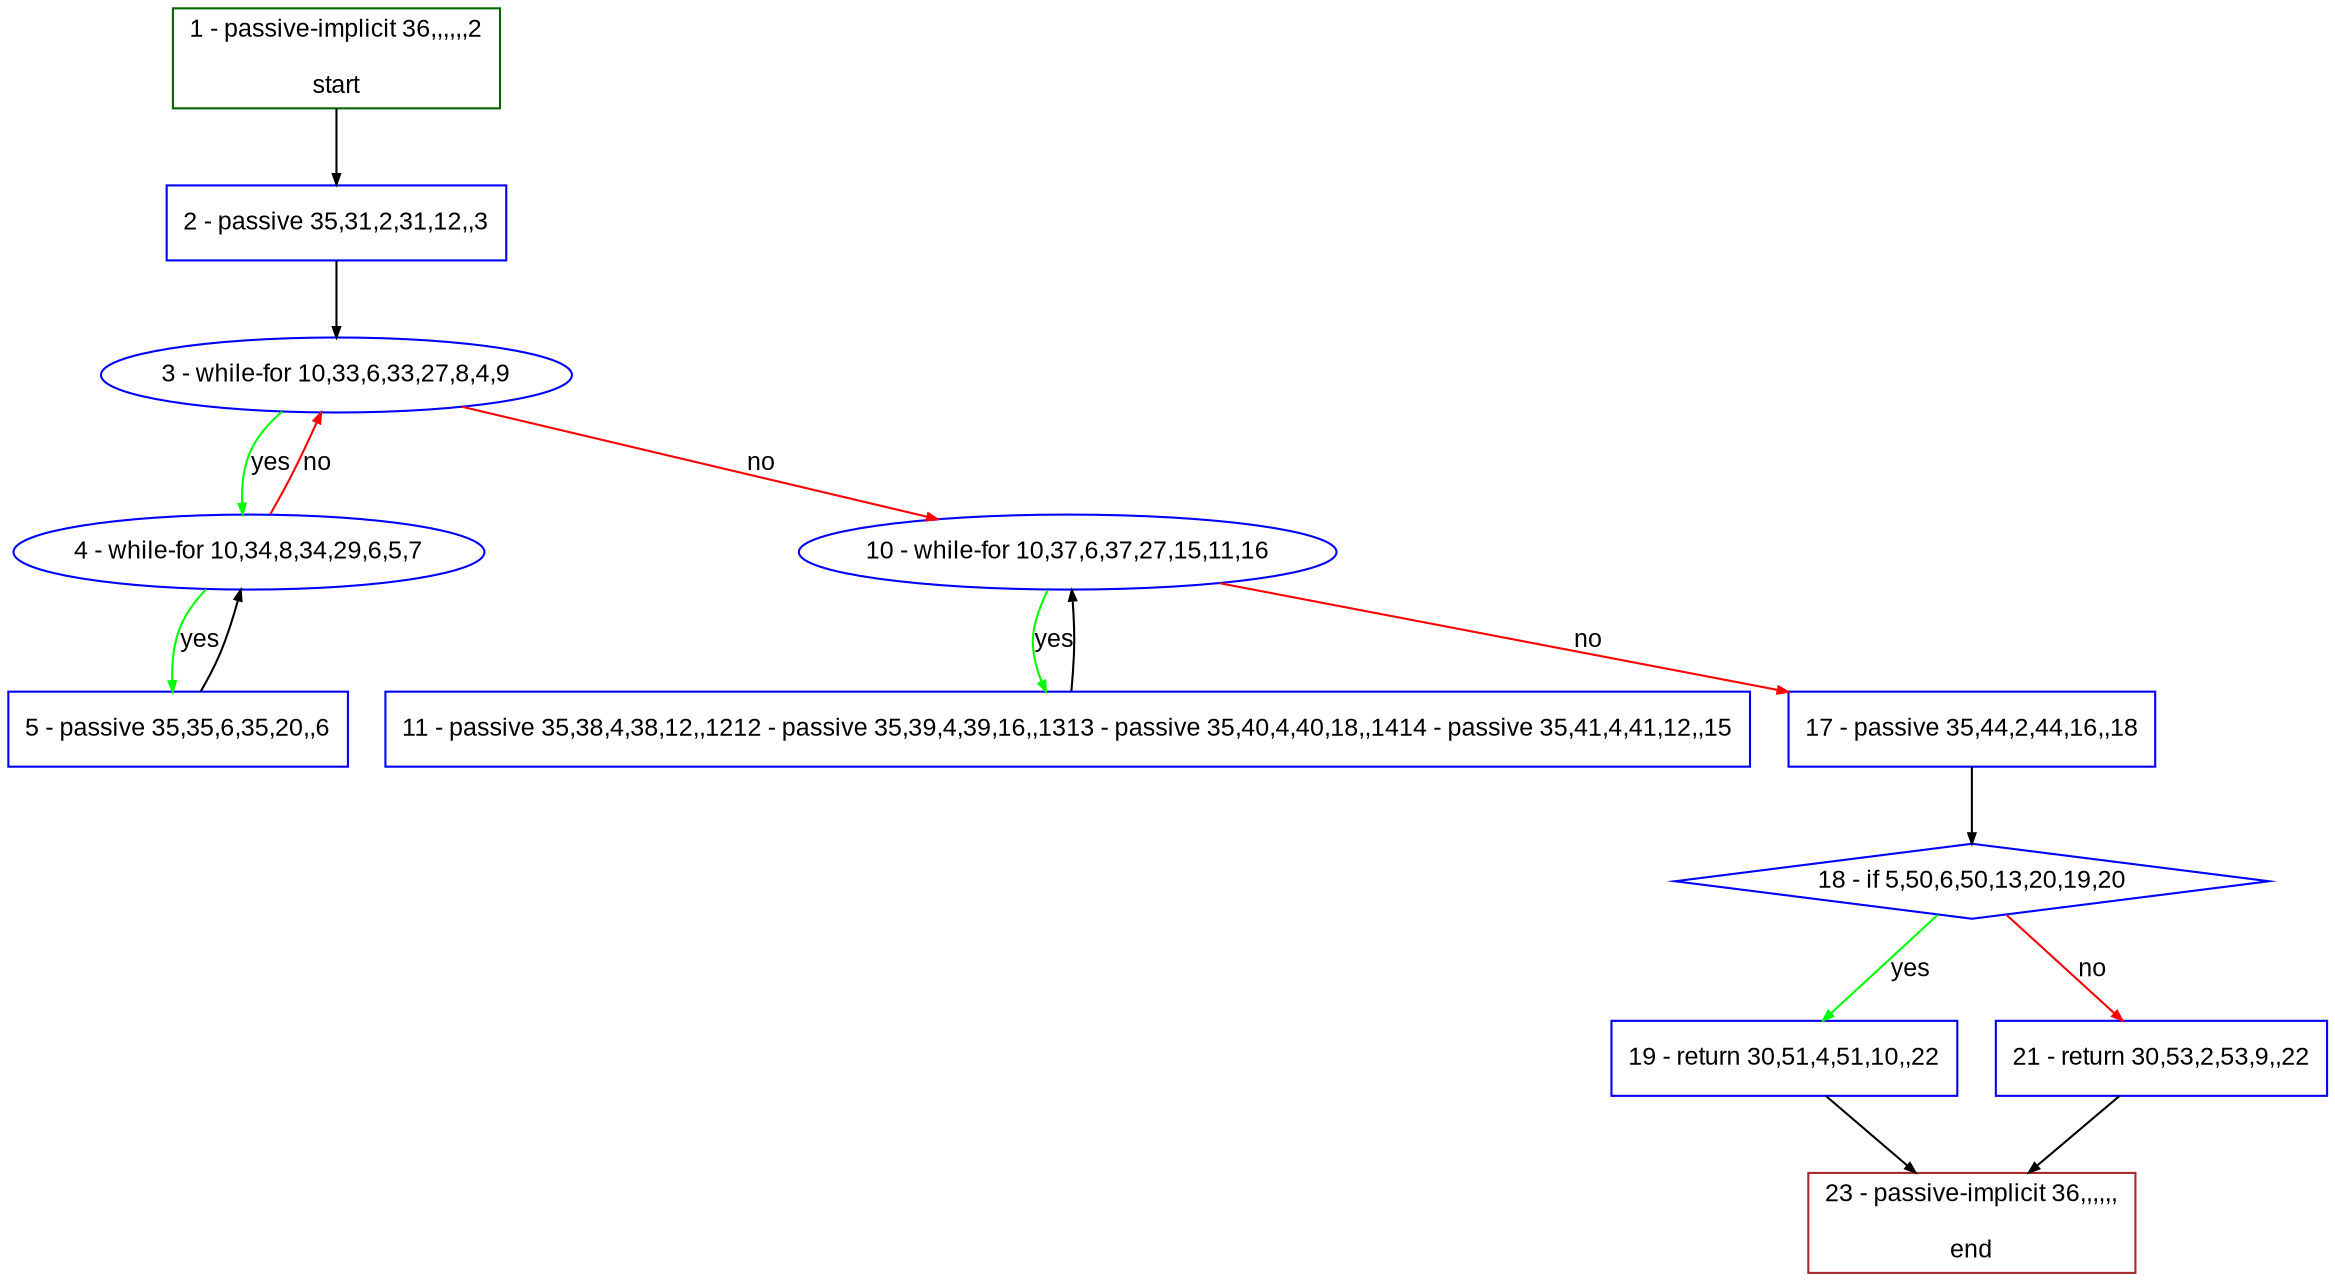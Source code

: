 digraph "" {
  graph [bgcolor="white", fillcolor="#FFFFCC", pack="true", packmode="clust", fontname="Arial", label="", fontsize="12", compound="true", style="rounded,filled"];
  node [node_initialized="no", fillcolor="white", fontname="Arial", label="", color="grey", fontsize="12", fixedsize="false", compound="true", shape="rectangle", style="filled"];
  edge [arrowtail="none", lhead="", fontcolor="black", fontname="Arial", label="", color="black", fontsize="12", arrowhead="normal", arrowsize="0.5", compound="true", ltail="", dir="forward"];
  __N1 [fillcolor="#ffffff", label="2 - passive 35,31,2,31,12,,3", color="#0000ff", shape="box", style="filled"];
  __N2 [fillcolor="#ffffff", label="1 - passive-implicit 36,,,,,,2\n\nstart", color="#006400", shape="box", style="filled"];
  __N3 [fillcolor="#ffffff", label="3 - while-for 10,33,6,33,27,8,4,9", color="#0000ff", shape="oval", style="filled"];
  __N4 [fillcolor="#ffffff", label="4 - while-for 10,34,8,34,29,6,5,7", color="#0000ff", shape="oval", style="filled"];
  __N5 [fillcolor="#ffffff", label="10 - while-for 10,37,6,37,27,15,11,16", color="#0000ff", shape="oval", style="filled"];
  __N6 [fillcolor="#ffffff", label="5 - passive 35,35,6,35,20,,6", color="#0000ff", shape="box", style="filled"];
  __N7 [fillcolor="#ffffff", label="11 - passive 35,38,4,38,12,,1212 - passive 35,39,4,39,16,,1313 - passive 35,40,4,40,18,,1414 - passive 35,41,4,41,12,,15", color="#0000ff", shape="box", style="filled"];
  __N8 [fillcolor="#ffffff", label="17 - passive 35,44,2,44,16,,18", color="#0000ff", shape="box", style="filled"];
  __N9 [fillcolor="#ffffff", label="18 - if 5,50,6,50,13,20,19,20", color="#0000ff", shape="diamond", style="filled"];
  __N10 [fillcolor="#ffffff", label="19 - return 30,51,4,51,10,,22", color="#0000ff", shape="box", style="filled"];
  __N11 [fillcolor="#ffffff", label="21 - return 30,53,2,53,9,,22", color="#0000ff", shape="box", style="filled"];
  __N12 [fillcolor="#ffffff", label="23 - passive-implicit 36,,,,,,\n\nend", color="#a52a2a", shape="box", style="filled"];
  __N2 -> __N1 [arrowtail="none", color="#000000", label="", arrowhead="normal", dir="forward"];
  __N1 -> __N3 [arrowtail="none", color="#000000", label="", arrowhead="normal", dir="forward"];
  __N3 -> __N4 [arrowtail="none", color="#00ff00", label="yes", arrowhead="normal", dir="forward"];
  __N4 -> __N3 [arrowtail="none", color="#ff0000", label="no", arrowhead="normal", dir="forward"];
  __N3 -> __N5 [arrowtail="none", color="#ff0000", label="no", arrowhead="normal", dir="forward"];
  __N4 -> __N6 [arrowtail="none", color="#00ff00", label="yes", arrowhead="normal", dir="forward"];
  __N6 -> __N4 [arrowtail="none", color="#000000", label="", arrowhead="normal", dir="forward"];
  __N5 -> __N7 [arrowtail="none", color="#00ff00", label="yes", arrowhead="normal", dir="forward"];
  __N7 -> __N5 [arrowtail="none", color="#000000", label="", arrowhead="normal", dir="forward"];
  __N5 -> __N8 [arrowtail="none", color="#ff0000", label="no", arrowhead="normal", dir="forward"];
  __N8 -> __N9 [arrowtail="none", color="#000000", label="", arrowhead="normal", dir="forward"];
  __N9 -> __N10 [arrowtail="none", color="#00ff00", label="yes", arrowhead="normal", dir="forward"];
  __N9 -> __N11 [arrowtail="none", color="#ff0000", label="no", arrowhead="normal", dir="forward"];
  __N10 -> __N12 [arrowtail="none", color="#000000", label="", arrowhead="normal", dir="forward"];
  __N11 -> __N12 [arrowtail="none", color="#000000", label="", arrowhead="normal", dir="forward"];
}
